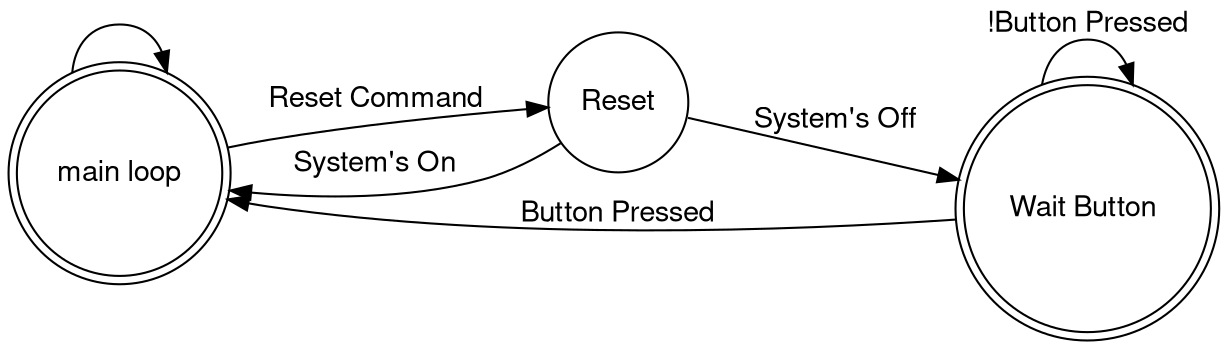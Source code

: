 /*
  * Rafael Ramírez Salas
  * Ingeniería de Computadores, Universidad de Málaga
  * Trabajo de Fin de Grado 2024: Fail Tolerant DualNano
*/

digraph finite_state_machine {
	rankdir = LR;
	fontname = "Helvetica, Arial, sans-serif"
	node [fontname = "Helvetica, Arial, sans-serif"]
	edge [fontname = "Helvetica, Arial, sans-serif"]
	node [shape = doublecircle]; 0; 2;
	node [shape = circle];

	0  [label = "main loop"]
	1  [label = "Reset"]
	2  [label = "Wait Button "]

	0 -> 0   [label = ""];
	0 -> 1   [label = "Reset Command"];
	1 -> 2   [label = "System's Off"];
	1 -> 0   [label = "System's On"];
	2 -> 0   [label = "Button Pressed"];
	2 -> 2   [label = "!Button Pressed"];
}

// Reset State Machine